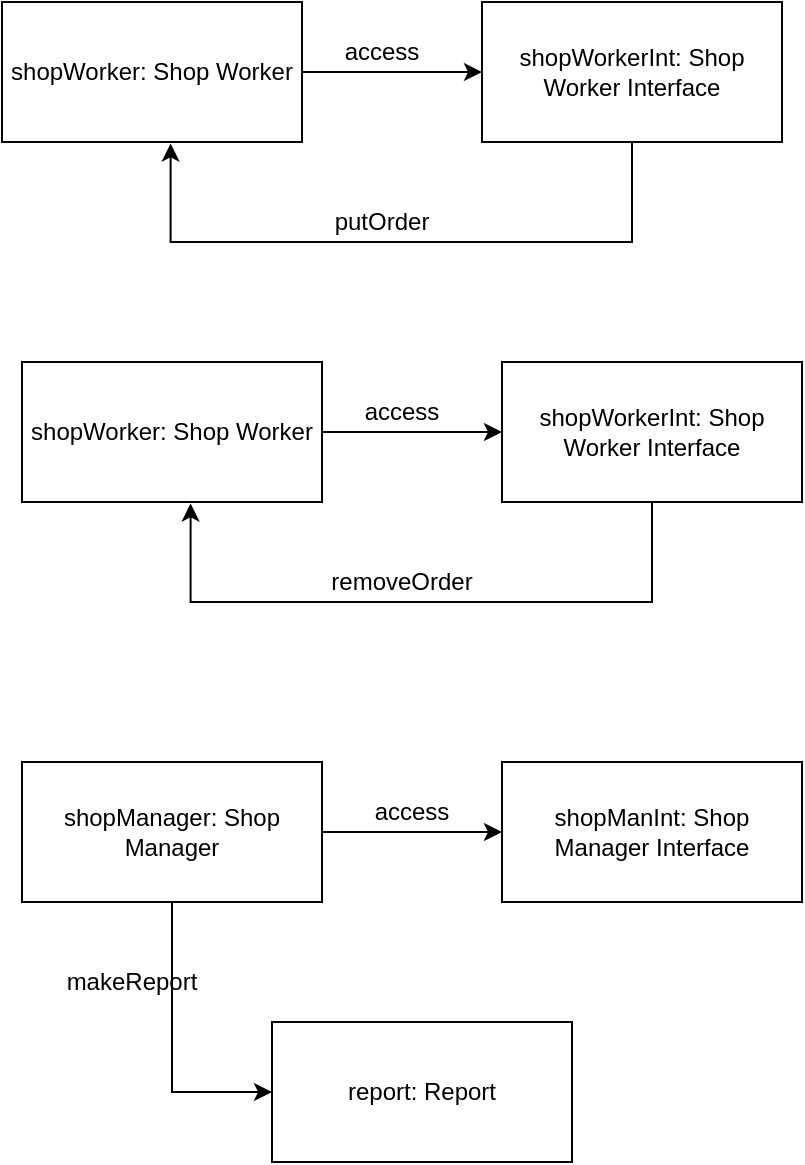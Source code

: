 <mxfile version="10.6.7" type="device"><diagram id="E6AUACr8WleOjY4oj7t-" name="Page-1"><mxGraphModel dx="1295" dy="703" grid="1" gridSize="10" guides="1" tooltips="1" connect="1" arrows="1" fold="1" page="1" pageScale="1" pageWidth="850" pageHeight="1100" math="0" shadow="0"><root><mxCell id="0"/><mxCell id="1" parent="0"/><mxCell id="rGYq3D8vvZGlLidm2SEN-9" style="edgeStyle=orthogonalEdgeStyle;rounded=0;orthogonalLoop=1;jettySize=auto;html=1;entryX=0;entryY=0.5;entryDx=0;entryDy=0;" edge="1" parent="1" source="rGYq3D8vvZGlLidm2SEN-5" target="rGYq3D8vvZGlLidm2SEN-8"><mxGeometry relative="1" as="geometry"/></mxCell><mxCell id="rGYq3D8vvZGlLidm2SEN-5" value="shopWorker: Shop Worker" style="rounded=0;whiteSpace=wrap;html=1;" vertex="1" parent="1"><mxGeometry x="50" y="120" width="150" height="70" as="geometry"/></mxCell><mxCell id="rGYq3D8vvZGlLidm2SEN-11" style="edgeStyle=orthogonalEdgeStyle;rounded=0;orthogonalLoop=1;jettySize=auto;html=1;entryX=0.562;entryY=1.01;entryDx=0;entryDy=0;entryPerimeter=0;" edge="1" parent="1" source="rGYq3D8vvZGlLidm2SEN-8" target="rGYq3D8vvZGlLidm2SEN-5"><mxGeometry relative="1" as="geometry"><Array as="points"><mxPoint x="365" y="240"/><mxPoint x="134" y="240"/></Array></mxGeometry></mxCell><mxCell id="rGYq3D8vvZGlLidm2SEN-8" value="shopWorkerInt: Shop Worker Interface" style="rounded=0;whiteSpace=wrap;html=1;" vertex="1" parent="1"><mxGeometry x="290" y="120" width="150" height="70" as="geometry"/></mxCell><mxCell id="rGYq3D8vvZGlLidm2SEN-10" value="access" style="text;html=1;strokeColor=none;fillColor=none;align=center;verticalAlign=middle;whiteSpace=wrap;rounded=0;" vertex="1" parent="1"><mxGeometry x="220" y="135" width="40" height="20" as="geometry"/></mxCell><mxCell id="rGYq3D8vvZGlLidm2SEN-12" value="putOrder" style="text;html=1;strokeColor=none;fillColor=none;align=center;verticalAlign=middle;whiteSpace=wrap;rounded=0;" vertex="1" parent="1"><mxGeometry x="220" y="220" width="40" height="20" as="geometry"/></mxCell><mxCell id="rGYq3D8vvZGlLidm2SEN-13" style="edgeStyle=orthogonalEdgeStyle;rounded=0;orthogonalLoop=1;jettySize=auto;html=1;entryX=0;entryY=0.5;entryDx=0;entryDy=0;" edge="1" source="rGYq3D8vvZGlLidm2SEN-14" target="rGYq3D8vvZGlLidm2SEN-16" parent="1"><mxGeometry relative="1" as="geometry"/></mxCell><mxCell id="rGYq3D8vvZGlLidm2SEN-14" value="shopWorker: Shop Worker" style="rounded=0;whiteSpace=wrap;html=1;" vertex="1" parent="1"><mxGeometry x="60" y="300" width="150" height="70" as="geometry"/></mxCell><mxCell id="rGYq3D8vvZGlLidm2SEN-15" style="edgeStyle=orthogonalEdgeStyle;rounded=0;orthogonalLoop=1;jettySize=auto;html=1;entryX=0.562;entryY=1.01;entryDx=0;entryDy=0;entryPerimeter=0;" edge="1" source="rGYq3D8vvZGlLidm2SEN-16" target="rGYq3D8vvZGlLidm2SEN-14" parent="1"><mxGeometry relative="1" as="geometry"><Array as="points"><mxPoint x="375" y="420"/><mxPoint x="144" y="420"/></Array></mxGeometry></mxCell><mxCell id="rGYq3D8vvZGlLidm2SEN-16" value="shopWorkerInt: Shop Worker Interface" style="rounded=0;whiteSpace=wrap;html=1;" vertex="1" parent="1"><mxGeometry x="300" y="300" width="150" height="70" as="geometry"/></mxCell><mxCell id="rGYq3D8vvZGlLidm2SEN-17" value="access" style="text;html=1;strokeColor=none;fillColor=none;align=center;verticalAlign=middle;whiteSpace=wrap;rounded=0;" vertex="1" parent="1"><mxGeometry x="230" y="315" width="40" height="20" as="geometry"/></mxCell><mxCell id="rGYq3D8vvZGlLidm2SEN-18" value="removeOrder" style="text;html=1;strokeColor=none;fillColor=none;align=center;verticalAlign=middle;whiteSpace=wrap;rounded=0;" vertex="1" parent="1"><mxGeometry x="230" y="400" width="40" height="20" as="geometry"/></mxCell><mxCell id="rGYq3D8vvZGlLidm2SEN-22" style="edgeStyle=orthogonalEdgeStyle;rounded=0;orthogonalLoop=1;jettySize=auto;html=1;entryX=0;entryY=0.5;entryDx=0;entryDy=0;" edge="1" parent="1" source="rGYq3D8vvZGlLidm2SEN-19" target="rGYq3D8vvZGlLidm2SEN-20"><mxGeometry relative="1" as="geometry"/></mxCell><mxCell id="rGYq3D8vvZGlLidm2SEN-28" style="edgeStyle=orthogonalEdgeStyle;rounded=0;orthogonalLoop=1;jettySize=auto;html=1;entryX=0;entryY=0.5;entryDx=0;entryDy=0;" edge="1" parent="1" source="rGYq3D8vvZGlLidm2SEN-19" target="rGYq3D8vvZGlLidm2SEN-21"><mxGeometry relative="1" as="geometry"/></mxCell><mxCell id="rGYq3D8vvZGlLidm2SEN-19" value="shopManager: Shop Manager" style="rounded=0;whiteSpace=wrap;html=1;" vertex="1" parent="1"><mxGeometry x="60" y="500" width="150" height="70" as="geometry"/></mxCell><mxCell id="rGYq3D8vvZGlLidm2SEN-20" value="shopManInt: Shop Manager Interface" style="rounded=0;whiteSpace=wrap;html=1;" vertex="1" parent="1"><mxGeometry x="300" y="500" width="150" height="70" as="geometry"/></mxCell><mxCell id="rGYq3D8vvZGlLidm2SEN-21" value="report: Report" style="rounded=0;whiteSpace=wrap;html=1;" vertex="1" parent="1"><mxGeometry x="185" y="630" width="150" height="70" as="geometry"/></mxCell><mxCell id="rGYq3D8vvZGlLidm2SEN-24" value="access" style="text;html=1;strokeColor=none;fillColor=none;align=center;verticalAlign=middle;whiteSpace=wrap;rounded=0;" vertex="1" parent="1"><mxGeometry x="235" y="515" width="40" height="20" as="geometry"/></mxCell><mxCell id="rGYq3D8vvZGlLidm2SEN-25" value="makeReport" style="text;html=1;strokeColor=none;fillColor=none;align=center;verticalAlign=middle;whiteSpace=wrap;rounded=0;" vertex="1" parent="1"><mxGeometry x="95" y="600" width="40" height="20" as="geometry"/></mxCell></root></mxGraphModel></diagram></mxfile>